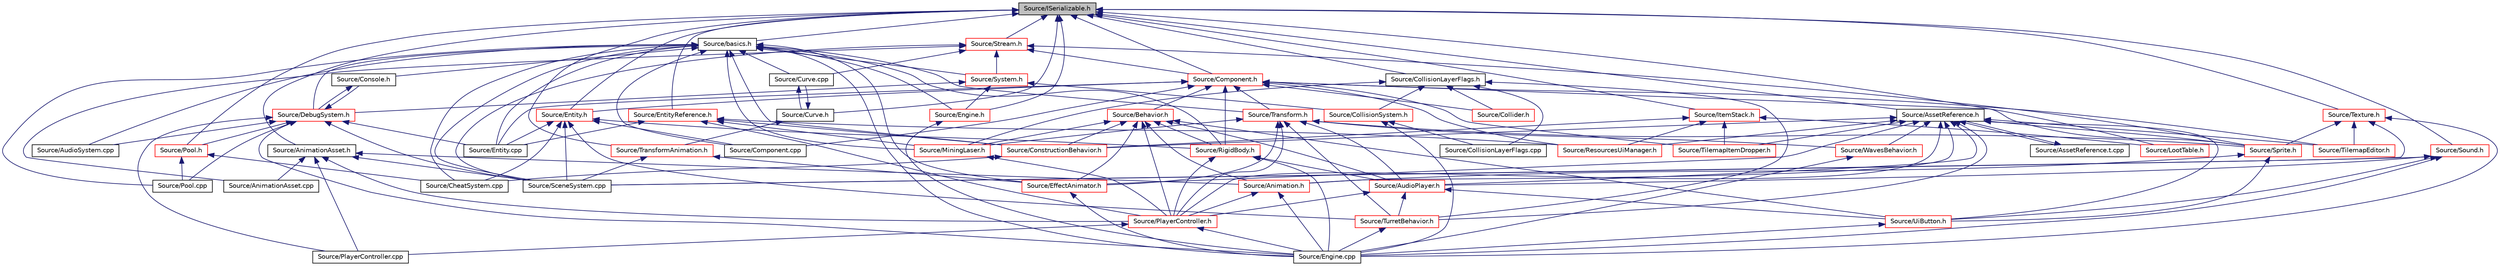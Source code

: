 digraph "Source/ISerializable.h"
{
 // LATEX_PDF_SIZE
  edge [fontname="Helvetica",fontsize="10",labelfontname="Helvetica",labelfontsize="10"];
  node [fontname="Helvetica",fontsize="10",shape=record];
  Node1 [label="Source/ISerializable.h",height=0.2,width=0.4,color="black", fillcolor="grey75", style="filled", fontcolor="black",tooltip="interface for all serializable objects"];
  Node1 -> Node2 [dir="back",color="midnightblue",fontsize="10",style="solid"];
  Node2 [label="Source/AnimationAsset.h",height=0.2,width=0.4,color="black", fillcolor="white", style="filled",URL="$AnimationAsset_8h.html",tooltip="Asset that contains information about a spritesheet animation."];
  Node2 -> Node3 [dir="back",color="midnightblue",fontsize="10",style="solid"];
  Node3 [label="Source/Animation.h",height=0.2,width=0.4,color="red", fillcolor="white", style="filled",URL="$Animation_8h.html",tooltip="animation component class"];
  Node3 -> Node6 [dir="back",color="midnightblue",fontsize="10",style="solid"];
  Node6 [label="Source/Engine.cpp",height=0.2,width=0.4,color="black", fillcolor="white", style="filled",URL="$Engine_8cpp.html",tooltip="Engine class."];
  Node3 -> Node7 [dir="back",color="midnightblue",fontsize="10",style="solid"];
  Node7 [label="Source/PlayerController.h",height=0.2,width=0.4,color="red", fillcolor="white", style="filled",URL="$PlayerController_8h.html",tooltip="PlayerController Behaviour Class."];
  Node7 -> Node6 [dir="back",color="midnightblue",fontsize="10",style="solid"];
  Node7 -> Node8 [dir="back",color="midnightblue",fontsize="10",style="solid"];
  Node8 [label="Source/PlayerController.cpp",height=0.2,width=0.4,color="black", fillcolor="white", style="filled",URL="$PlayerController_8cpp.html",tooltip="PlayerController Behaviour Class."];
  Node2 -> Node11 [dir="back",color="midnightblue",fontsize="10",style="solid"];
  Node11 [label="Source/AnimationAsset.cpp",height=0.2,width=0.4,color="black", fillcolor="white", style="filled",URL="$AnimationAsset_8cpp.html",tooltip="Asset that contains information about a spritesheet animation."];
  Node2 -> Node8 [dir="back",color="midnightblue",fontsize="10",style="solid"];
  Node2 -> Node7 [dir="back",color="midnightblue",fontsize="10",style="solid"];
  Node2 -> Node12 [dir="back",color="midnightblue",fontsize="10",style="solid"];
  Node12 [label="Source/SceneSystem.cpp",height=0.2,width=0.4,color="black", fillcolor="white", style="filled",URL="$SceneSystem_8cpp.html",tooltip="handles the process of resetting and changing scenes"];
  Node1 -> Node13 [dir="back",color="midnightblue",fontsize="10",style="solid"];
  Node13 [label="Source/AssetReference.h",height=0.2,width=0.4,color="black", fillcolor="white", style="filled",URL="$AssetReference_8h.html",tooltip="a reference to an Asset"];
  Node13 -> Node3 [dir="back",color="midnightblue",fontsize="10",style="solid"];
  Node13 -> Node14 [dir="back",color="midnightblue",fontsize="10",style="solid"];
  Node14 [label="Source/AssetReference.t.cpp",height=0.2,width=0.4,color="black", fillcolor="white", style="filled",URL="$AssetReference_8t_8cpp.html",tooltip="a reference to an Asset"];
  Node14 -> Node13 [dir="back",color="midnightblue",fontsize="10",style="solid"];
  Node13 -> Node15 [dir="back",color="midnightblue",fontsize="10",style="solid"];
  Node15 [label="Source/AudioPlayer.h",height=0.2,width=0.4,color="red", fillcolor="white", style="filled",URL="$AudioPlayer_8h.html",tooltip="Component that plays audio."];
  Node15 -> Node7 [dir="back",color="midnightblue",fontsize="10",style="solid"];
  Node15 -> Node22 [dir="back",color="midnightblue",fontsize="10",style="solid"];
  Node22 [label="Source/TurretBehavior.h",height=0.2,width=0.4,color="red", fillcolor="white", style="filled",URL="$TurretBehavior_8h_source.html",tooltip=" "];
  Node22 -> Node6 [dir="back",color="midnightblue",fontsize="10",style="solid"];
  Node15 -> Node23 [dir="back",color="midnightblue",fontsize="10",style="solid"];
  Node23 [label="Source/UiButton.h",height=0.2,width=0.4,color="red", fillcolor="white", style="filled",URL="$UiButton_8h.html",tooltip="Ui Button that sends an event when clicked."];
  Node23 -> Node6 [dir="back",color="midnightblue",fontsize="10",style="solid"];
  Node13 -> Node24 [dir="back",color="midnightblue",fontsize="10",style="solid"];
  Node24 [label="Source/ConstructionBehavior.h",height=0.2,width=0.4,color="red", fillcolor="white", style="filled",URL="$ConstructionBehavior_8h.html",tooltip="handles the construction of towers and modification of terrain"];
  Node24 -> Node25 [dir="back",color="midnightblue",fontsize="10",style="solid"];
  Node25 [label="Source/CheatSystem.cpp",height=0.2,width=0.4,color="black", fillcolor="white", style="filled",URL="$CheatSystem_8cpp.html",tooltip="CheatSystem Class definition."];
  Node13 -> Node26 [dir="back",color="midnightblue",fontsize="10",style="solid"];
  Node26 [label="Source/EffectAnimator.h",height=0.2,width=0.4,color="red", fillcolor="white", style="filled",URL="$EffectAnimator_8h.html",tooltip="Component that animates a Transform's matrix."];
  Node26 -> Node6 [dir="back",color="midnightblue",fontsize="10",style="solid"];
  Node13 -> Node7 [dir="back",color="midnightblue",fontsize="10",style="solid"];
  Node13 -> Node28 [dir="back",color="midnightblue",fontsize="10",style="solid"];
  Node28 [label="Source/ResourcesUiManager.h",height=0.2,width=0.4,color="red", fillcolor="white", style="filled",URL="$ResourcesUiManager_8h.html",tooltip="Component that manages the UI for displaying what resources a player currently has."];
  Node13 -> Node30 [dir="back",color="midnightblue",fontsize="10",style="solid"];
  Node30 [label="Source/Sprite.h",height=0.2,width=0.4,color="red", fillcolor="white", style="filled",URL="$Sprite_8h_source.html",tooltip=" "];
  Node30 -> Node3 [dir="back",color="midnightblue",fontsize="10",style="solid"];
  Node30 -> Node23 [dir="back",color="midnightblue",fontsize="10",style="solid"];
  Node13 -> Node49 [dir="back",color="midnightblue",fontsize="10",style="solid"];
  Node49 [label="Source/TilemapEditor.h",height=0.2,width=0.4,color="red", fillcolor="white", style="filled",URL="$TilemapEditor_8h.html",tooltip="Component that allows direct editing of a Tilemap."];
  Node13 -> Node50 [dir="back",color="midnightblue",fontsize="10",style="solid"];
  Node50 [label="Source/TilemapItemDropper.h",height=0.2,width=0.4,color="red", fillcolor="white", style="filled",URL="$TilemapItemDropper_8h.html",tooltip="Drops an item whenever a tile is broken."];
  Node13 -> Node22 [dir="back",color="midnightblue",fontsize="10",style="solid"];
  Node13 -> Node23 [dir="back",color="midnightblue",fontsize="10",style="solid"];
  Node13 -> Node51 [dir="back",color="midnightblue",fontsize="10",style="solid"];
  Node51 [label="Source/WavesBehavior.h",height=0.2,width=0.4,color="red", fillcolor="white", style="filled",URL="$WavesBehavior_8h_source.html",tooltip=" "];
  Node51 -> Node6 [dir="back",color="midnightblue",fontsize="10",style="solid"];
  Node1 -> Node52 [dir="back",color="midnightblue",fontsize="10",style="solid"];
  Node52 [label="Source/basics.h",height=0.2,width=0.4,color="black", fillcolor="white", style="filled",URL="$basics_8h_source.html",tooltip=" "];
  Node52 -> Node53 [dir="back",color="midnightblue",fontsize="10",style="solid"];
  Node53 [label="Source/AudioSystem.cpp",height=0.2,width=0.4,color="black", fillcolor="white", style="filled",URL="$AudioSystem_8cpp.html",tooltip="System that implements FMOD and allows the loading and playing of audio."];
  Node52 -> Node25 [dir="back",color="midnightblue",fontsize="10",style="solid"];
  Node52 -> Node54 [dir="back",color="midnightblue",fontsize="10",style="solid"];
  Node54 [label="Source/Component.cpp",height=0.2,width=0.4,color="black", fillcolor="white", style="filled",URL="$Component_8cpp.html",tooltip="Virtual component header."];
  Node52 -> Node55 [dir="back",color="midnightblue",fontsize="10",style="solid"];
  Node55 [label="Source/Console.h",height=0.2,width=0.4,color="black", fillcolor="white", style="filled",URL="$Console_8h_source.html",tooltip=" "];
  Node55 -> Node56 [dir="back",color="midnightblue",fontsize="10",style="solid"];
  Node56 [label="Source/DebugSystem.h",height=0.2,width=0.4,color="red", fillcolor="white", style="filled",URL="$DebugSystem_8h_source.html",tooltip=" "];
  Node56 -> Node53 [dir="back",color="midnightblue",fontsize="10",style="solid"];
  Node56 -> Node55 [dir="back",color="midnightblue",fontsize="10",style="solid"];
  Node56 -> Node6 [dir="back",color="midnightblue",fontsize="10",style="solid"];
  Node56 -> Node59 [dir="back",color="midnightblue",fontsize="10",style="solid"];
  Node59 [label="Source/Entity.cpp",height=0.2,width=0.4,color="black", fillcolor="white", style="filled",URL="$Entity_8cpp.html",tooltip="Function definitions for the Entity class."];
  Node56 -> Node8 [dir="back",color="midnightblue",fontsize="10",style="solid"];
  Node56 -> Node92 [dir="back",color="midnightblue",fontsize="10",style="solid"];
  Node92 [label="Source/Pool.cpp",height=0.2,width=0.4,color="black", fillcolor="white", style="filled",URL="$Pool_8cpp.html",tooltip=" "];
  Node56 -> Node93 [dir="back",color="midnightblue",fontsize="10",style="solid"];
  Node93 [label="Source/Pool.h",height=0.2,width=0.4,color="red", fillcolor="white", style="filled",URL="$Pool_8h.html",tooltip="Used for Pools like Time or Health."];
  Node93 -> Node25 [dir="back",color="midnightblue",fontsize="10",style="solid"];
  Node93 -> Node92 [dir="back",color="midnightblue",fontsize="10",style="solid"];
  Node56 -> Node12 [dir="back",color="midnightblue",fontsize="10",style="solid"];
  Node52 -> Node24 [dir="back",color="midnightblue",fontsize="10",style="solid"];
  Node52 -> Node100 [dir="back",color="midnightblue",fontsize="10",style="solid"];
  Node100 [label="Source/Curve.cpp",height=0.2,width=0.4,color="black", fillcolor="white", style="filled",URL="$Curve_8cpp.html",tooltip="class for interpolating between sequences of values"];
  Node100 -> Node101 [dir="back",color="midnightblue",fontsize="10",style="solid"];
  Node101 [label="Source/Curve.h",height=0.2,width=0.4,color="black", fillcolor="white", style="filled",URL="$Curve_8h.html",tooltip="class for interpolating between sequences of values"];
  Node101 -> Node100 [dir="back",color="midnightblue",fontsize="10",style="solid"];
  Node101 -> Node102 [dir="back",color="midnightblue",fontsize="10",style="solid"];
  Node102 [label="Source/TransformAnimation.h",height=0.2,width=0.4,color="red", fillcolor="white", style="filled",URL="$TransformAnimation_8h.html",tooltip="Asset that animates a Transform with Curves."];
  Node102 -> Node26 [dir="back",color="midnightblue",fontsize="10",style="solid"];
  Node102 -> Node12 [dir="back",color="midnightblue",fontsize="10",style="solid"];
  Node52 -> Node56 [dir="back",color="midnightblue",fontsize="10",style="solid"];
  Node52 -> Node26 [dir="back",color="midnightblue",fontsize="10",style="solid"];
  Node52 -> Node6 [dir="back",color="midnightblue",fontsize="10",style="solid"];
  Node52 -> Node104 [dir="back",color="midnightblue",fontsize="10",style="solid"];
  Node104 [label="Source/Engine.h",height=0.2,width=0.4,color="red", fillcolor="white", style="filled",URL="$Engine_8h.html",tooltip="Engine class."];
  Node104 -> Node6 [dir="back",color="midnightblue",fontsize="10",style="solid"];
  Node52 -> Node59 [dir="back",color="midnightblue",fontsize="10",style="solid"];
  Node52 -> Node106 [dir="back",color="midnightblue",fontsize="10",style="solid"];
  Node106 [label="Source/MiningLaser.h",height=0.2,width=0.4,color="red", fillcolor="white", style="filled",URL="$MiningLaser_8h.html",tooltip="Digging laser controllable by an entity."];
  Node106 -> Node7 [dir="back",color="midnightblue",fontsize="10",style="solid"];
  Node52 -> Node92 [dir="back",color="midnightblue",fontsize="10",style="solid"];
  Node52 -> Node107 [dir="back",color="midnightblue",fontsize="10",style="solid"];
  Node107 [label="Source/RigidBody.h",height=0.2,width=0.4,color="red", fillcolor="white", style="filled",URL="$RigidBody_8h_source.html",tooltip=" "];
  Node107 -> Node15 [dir="back",color="midnightblue",fontsize="10",style="solid"];
  Node107 -> Node6 [dir="back",color="midnightblue",fontsize="10",style="solid"];
  Node107 -> Node7 [dir="back",color="midnightblue",fontsize="10",style="solid"];
  Node52 -> Node12 [dir="back",color="midnightblue",fontsize="10",style="solid"];
  Node52 -> Node108 [dir="back",color="midnightblue",fontsize="10",style="solid"];
  Node108 [label="Source/System.h",height=0.2,width=0.4,color="red", fillcolor="white", style="filled",URL="$System_8h.html",tooltip="Base class for all Systems."];
  Node108 -> Node112 [dir="back",color="midnightblue",fontsize="10",style="solid"];
  Node112 [label="Source/CollisionSystem.h",height=0.2,width=0.4,color="red", fillcolor="white", style="filled",URL="$CollisionSystem_8h.html",tooltip="The CollisionSystem is responsible for checking for collisions between Different Colliders."];
  Node112 -> Node113 [dir="back",color="midnightblue",fontsize="10",style="solid"];
  Node113 [label="Source/CollisionLayerFlags.cpp",height=0.2,width=0.4,color="black", fillcolor="white", style="filled",URL="$CollisionLayerFlags_8cpp.html",tooltip="struct that determines which collision layers to interact with"];
  Node112 -> Node6 [dir="back",color="midnightblue",fontsize="10",style="solid"];
  Node108 -> Node56 [dir="back",color="midnightblue",fontsize="10",style="solid"];
  Node108 -> Node104 [dir="back",color="midnightblue",fontsize="10",style="solid"];
  Node52 -> Node125 [dir="back",color="midnightblue",fontsize="10",style="solid"];
  Node125 [label="Source/Transform.h",height=0.2,width=0.4,color="red", fillcolor="white", style="filled",URL="$Transform_8h.html",tooltip="Transform."];
  Node125 -> Node15 [dir="back",color="midnightblue",fontsize="10",style="solid"];
  Node125 -> Node26 [dir="back",color="midnightblue",fontsize="10",style="solid"];
  Node125 -> Node106 [dir="back",color="midnightblue",fontsize="10",style="solid"];
  Node125 -> Node7 [dir="back",color="midnightblue",fontsize="10",style="solid"];
  Node125 -> Node30 [dir="back",color="midnightblue",fontsize="10",style="solid"];
  Node125 -> Node22 [dir="back",color="midnightblue",fontsize="10",style="solid"];
  Node125 -> Node51 [dir="back",color="midnightblue",fontsize="10",style="solid"];
  Node1 -> Node136 [dir="back",color="midnightblue",fontsize="10",style="solid"];
  Node136 [label="Source/CollisionLayerFlags.h",height=0.2,width=0.4,color="black", fillcolor="white", style="filled",URL="$CollisionLayerFlags_8h.html",tooltip="struct that determines which collision layers to interact with"];
  Node136 -> Node137 [dir="back",color="midnightblue",fontsize="10",style="solid"];
  Node137 [label="Source/Collider.h",height=0.2,width=0.4,color="red", fillcolor="white", style="filled",URL="$Collider_8h.html",tooltip="Base component for detecting collisions."];
  Node136 -> Node113 [dir="back",color="midnightblue",fontsize="10",style="solid"];
  Node136 -> Node112 [dir="back",color="midnightblue",fontsize="10",style="solid"];
  Node136 -> Node106 [dir="back",color="midnightblue",fontsize="10",style="solid"];
  Node136 -> Node22 [dir="back",color="midnightblue",fontsize="10",style="solid"];
  Node1 -> Node139 [dir="back",color="midnightblue",fontsize="10",style="solid"];
  Node139 [label="Source/Component.h",height=0.2,width=0.4,color="red", fillcolor="white", style="filled",URL="$Component_8h.html",tooltip="Virtual component header."];
  Node139 -> Node140 [dir="back",color="midnightblue",fontsize="10",style="solid"];
  Node140 [label="Source/Behavior.h",height=0.2,width=0.4,color="red", fillcolor="white", style="filled",URL="$Behavior_8h.html",tooltip="Virtual behavior component header."];
  Node140 -> Node3 [dir="back",color="midnightblue",fontsize="10",style="solid"];
  Node140 -> Node15 [dir="back",color="midnightblue",fontsize="10",style="solid"];
  Node140 -> Node24 [dir="back",color="midnightblue",fontsize="10",style="solid"];
  Node140 -> Node26 [dir="back",color="midnightblue",fontsize="10",style="solid"];
  Node140 -> Node106 [dir="back",color="midnightblue",fontsize="10",style="solid"];
  Node140 -> Node7 [dir="back",color="midnightblue",fontsize="10",style="solid"];
  Node140 -> Node107 [dir="back",color="midnightblue",fontsize="10",style="solid"];
  Node140 -> Node23 [dir="back",color="midnightblue",fontsize="10",style="solid"];
  Node139 -> Node137 [dir="back",color="midnightblue",fontsize="10",style="solid"];
  Node139 -> Node54 [dir="back",color="midnightblue",fontsize="10",style="solid"];
  Node139 -> Node59 [dir="back",color="midnightblue",fontsize="10",style="solid"];
  Node139 -> Node146 [dir="back",color="midnightblue",fontsize="10",style="solid"];
  Node146 [label="Source/Entity.h",height=0.2,width=0.4,color="red", fillcolor="white", style="filled",URL="$Entity_8h.html",tooltip="Entity class which holds Components."];
  Node146 -> Node25 [dir="back",color="midnightblue",fontsize="10",style="solid"];
  Node146 -> Node54 [dir="back",color="midnightblue",fontsize="10",style="solid"];
  Node146 -> Node59 [dir="back",color="midnightblue",fontsize="10",style="solid"];
  Node146 -> Node107 [dir="back",color="midnightblue",fontsize="10",style="solid"];
  Node146 -> Node12 [dir="back",color="midnightblue",fontsize="10",style="solid"];
  Node146 -> Node22 [dir="back",color="midnightblue",fontsize="10",style="solid"];
  Node139 -> Node28 [dir="back",color="midnightblue",fontsize="10",style="solid"];
  Node139 -> Node107 [dir="back",color="midnightblue",fontsize="10",style="solid"];
  Node139 -> Node30 [dir="back",color="midnightblue",fontsize="10",style="solid"];
  Node139 -> Node49 [dir="back",color="midnightblue",fontsize="10",style="solid"];
  Node139 -> Node50 [dir="back",color="midnightblue",fontsize="10",style="solid"];
  Node139 -> Node125 [dir="back",color="midnightblue",fontsize="10",style="solid"];
  Node1 -> Node101 [dir="back",color="midnightblue",fontsize="10",style="solid"];
  Node1 -> Node104 [dir="back",color="midnightblue",fontsize="10",style="solid"];
  Node1 -> Node146 [dir="back",color="midnightblue",fontsize="10",style="solid"];
  Node1 -> Node155 [dir="back",color="midnightblue",fontsize="10",style="solid"];
  Node155 [label="Source/EntityReference.h",height=0.2,width=0.4,color="red", fillcolor="white", style="filled",URL="$EntityReference_8h.html",tooltip="a reference to an Entity in the scene"];
  Node155 -> Node24 [dir="back",color="midnightblue",fontsize="10",style="solid"];
  Node155 -> Node59 [dir="back",color="midnightblue",fontsize="10",style="solid"];
  Node155 -> Node106 [dir="back",color="midnightblue",fontsize="10",style="solid"];
  Node155 -> Node7 [dir="back",color="midnightblue",fontsize="10",style="solid"];
  Node155 -> Node28 [dir="back",color="midnightblue",fontsize="10",style="solid"];
  Node1 -> Node156 [dir="back",color="midnightblue",fontsize="10",style="solid"];
  Node156 [label="Source/ItemStack.h",height=0.2,width=0.4,color="red", fillcolor="white", style="filled",URL="$ItemStack_8h.html",tooltip="a stack of multiple items of the same type"];
  Node156 -> Node24 [dir="back",color="midnightblue",fontsize="10",style="solid"];
  Node156 -> Node157 [dir="back",color="midnightblue",fontsize="10",style="solid"];
  Node157 [label="Source/LootTable.h",height=0.2,width=0.4,color="red", fillcolor="white", style="filled",URL="$LootTable_8h.html",tooltip="class for dropping configurable loot"];
  Node156 -> Node28 [dir="back",color="midnightblue",fontsize="10",style="solid"];
  Node156 -> Node50 [dir="back",color="midnightblue",fontsize="10",style="solid"];
  Node1 -> Node157 [dir="back",color="midnightblue",fontsize="10",style="solid"];
  Node1 -> Node93 [dir="back",color="midnightblue",fontsize="10",style="solid"];
  Node1 -> Node158 [dir="back",color="midnightblue",fontsize="10",style="solid"];
  Node158 [label="Source/Sound.h",height=0.2,width=0.4,color="red", fillcolor="white", style="filled",URL="$Sound_8h.html",tooltip="Wrapper class for FMOD sounds."];
  Node158 -> Node15 [dir="back",color="midnightblue",fontsize="10",style="solid"];
  Node158 -> Node6 [dir="back",color="midnightblue",fontsize="10",style="solid"];
  Node158 -> Node12 [dir="back",color="midnightblue",fontsize="10",style="solid"];
  Node158 -> Node23 [dir="back",color="midnightblue",fontsize="10",style="solid"];
  Node1 -> Node159 [dir="back",color="midnightblue",fontsize="10",style="solid"];
  Node159 [label="Source/Stream.h",height=0.2,width=0.4,color="red", fillcolor="white", style="filled",URL="$Stream_8h.html",tooltip="JSON File reading/writing."];
  Node159 -> Node11 [dir="back",color="midnightblue",fontsize="10",style="solid"];
  Node159 -> Node139 [dir="back",color="midnightblue",fontsize="10",style="solid"];
  Node159 -> Node100 [dir="back",color="midnightblue",fontsize="10",style="solid"];
  Node159 -> Node12 [dir="back",color="midnightblue",fontsize="10",style="solid"];
  Node159 -> Node30 [dir="back",color="midnightblue",fontsize="10",style="solid"];
  Node159 -> Node108 [dir="back",color="midnightblue",fontsize="10",style="solid"];
  Node1 -> Node161 [dir="back",color="midnightblue",fontsize="10",style="solid"];
  Node161 [label="Source/Texture.h",height=0.2,width=0.4,color="red", fillcolor="white", style="filled",URL="$Texture_8h.html",tooltip="Header for the OpenGL texture wrapper."];
  Node161 -> Node6 [dir="back",color="midnightblue",fontsize="10",style="solid"];
  Node161 -> Node12 [dir="back",color="midnightblue",fontsize="10",style="solid"];
  Node161 -> Node30 [dir="back",color="midnightblue",fontsize="10",style="solid"];
  Node161 -> Node49 [dir="back",color="midnightblue",fontsize="10",style="solid"];
  Node1 -> Node102 [dir="back",color="midnightblue",fontsize="10",style="solid"];
}
